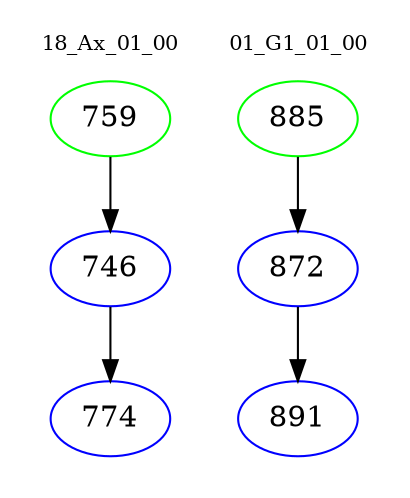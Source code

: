 digraph{
subgraph cluster_0 {
color = white
label = "18_Ax_01_00";
fontsize=10;
T0_759 [label="759", color="green"]
T0_759 -> T0_746 [color="black"]
T0_746 [label="746", color="blue"]
T0_746 -> T0_774 [color="black"]
T0_774 [label="774", color="blue"]
}
subgraph cluster_1 {
color = white
label = "01_G1_01_00";
fontsize=10;
T1_885 [label="885", color="green"]
T1_885 -> T1_872 [color="black"]
T1_872 [label="872", color="blue"]
T1_872 -> T1_891 [color="black"]
T1_891 [label="891", color="blue"]
}
}
